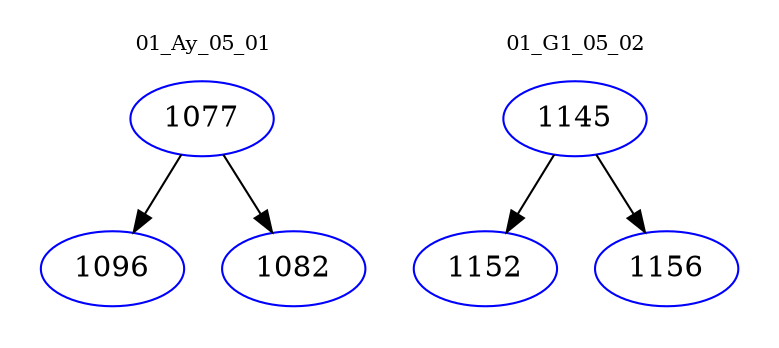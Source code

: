 digraph{
subgraph cluster_0 {
color = white
label = "01_Ay_05_01";
fontsize=10;
T0_1077 [label="1077", color="blue"]
T0_1077 -> T0_1096 [color="black"]
T0_1096 [label="1096", color="blue"]
T0_1077 -> T0_1082 [color="black"]
T0_1082 [label="1082", color="blue"]
}
subgraph cluster_1 {
color = white
label = "01_G1_05_02";
fontsize=10;
T1_1145 [label="1145", color="blue"]
T1_1145 -> T1_1152 [color="black"]
T1_1152 [label="1152", color="blue"]
T1_1145 -> T1_1156 [color="black"]
T1_1156 [label="1156", color="blue"]
}
}
